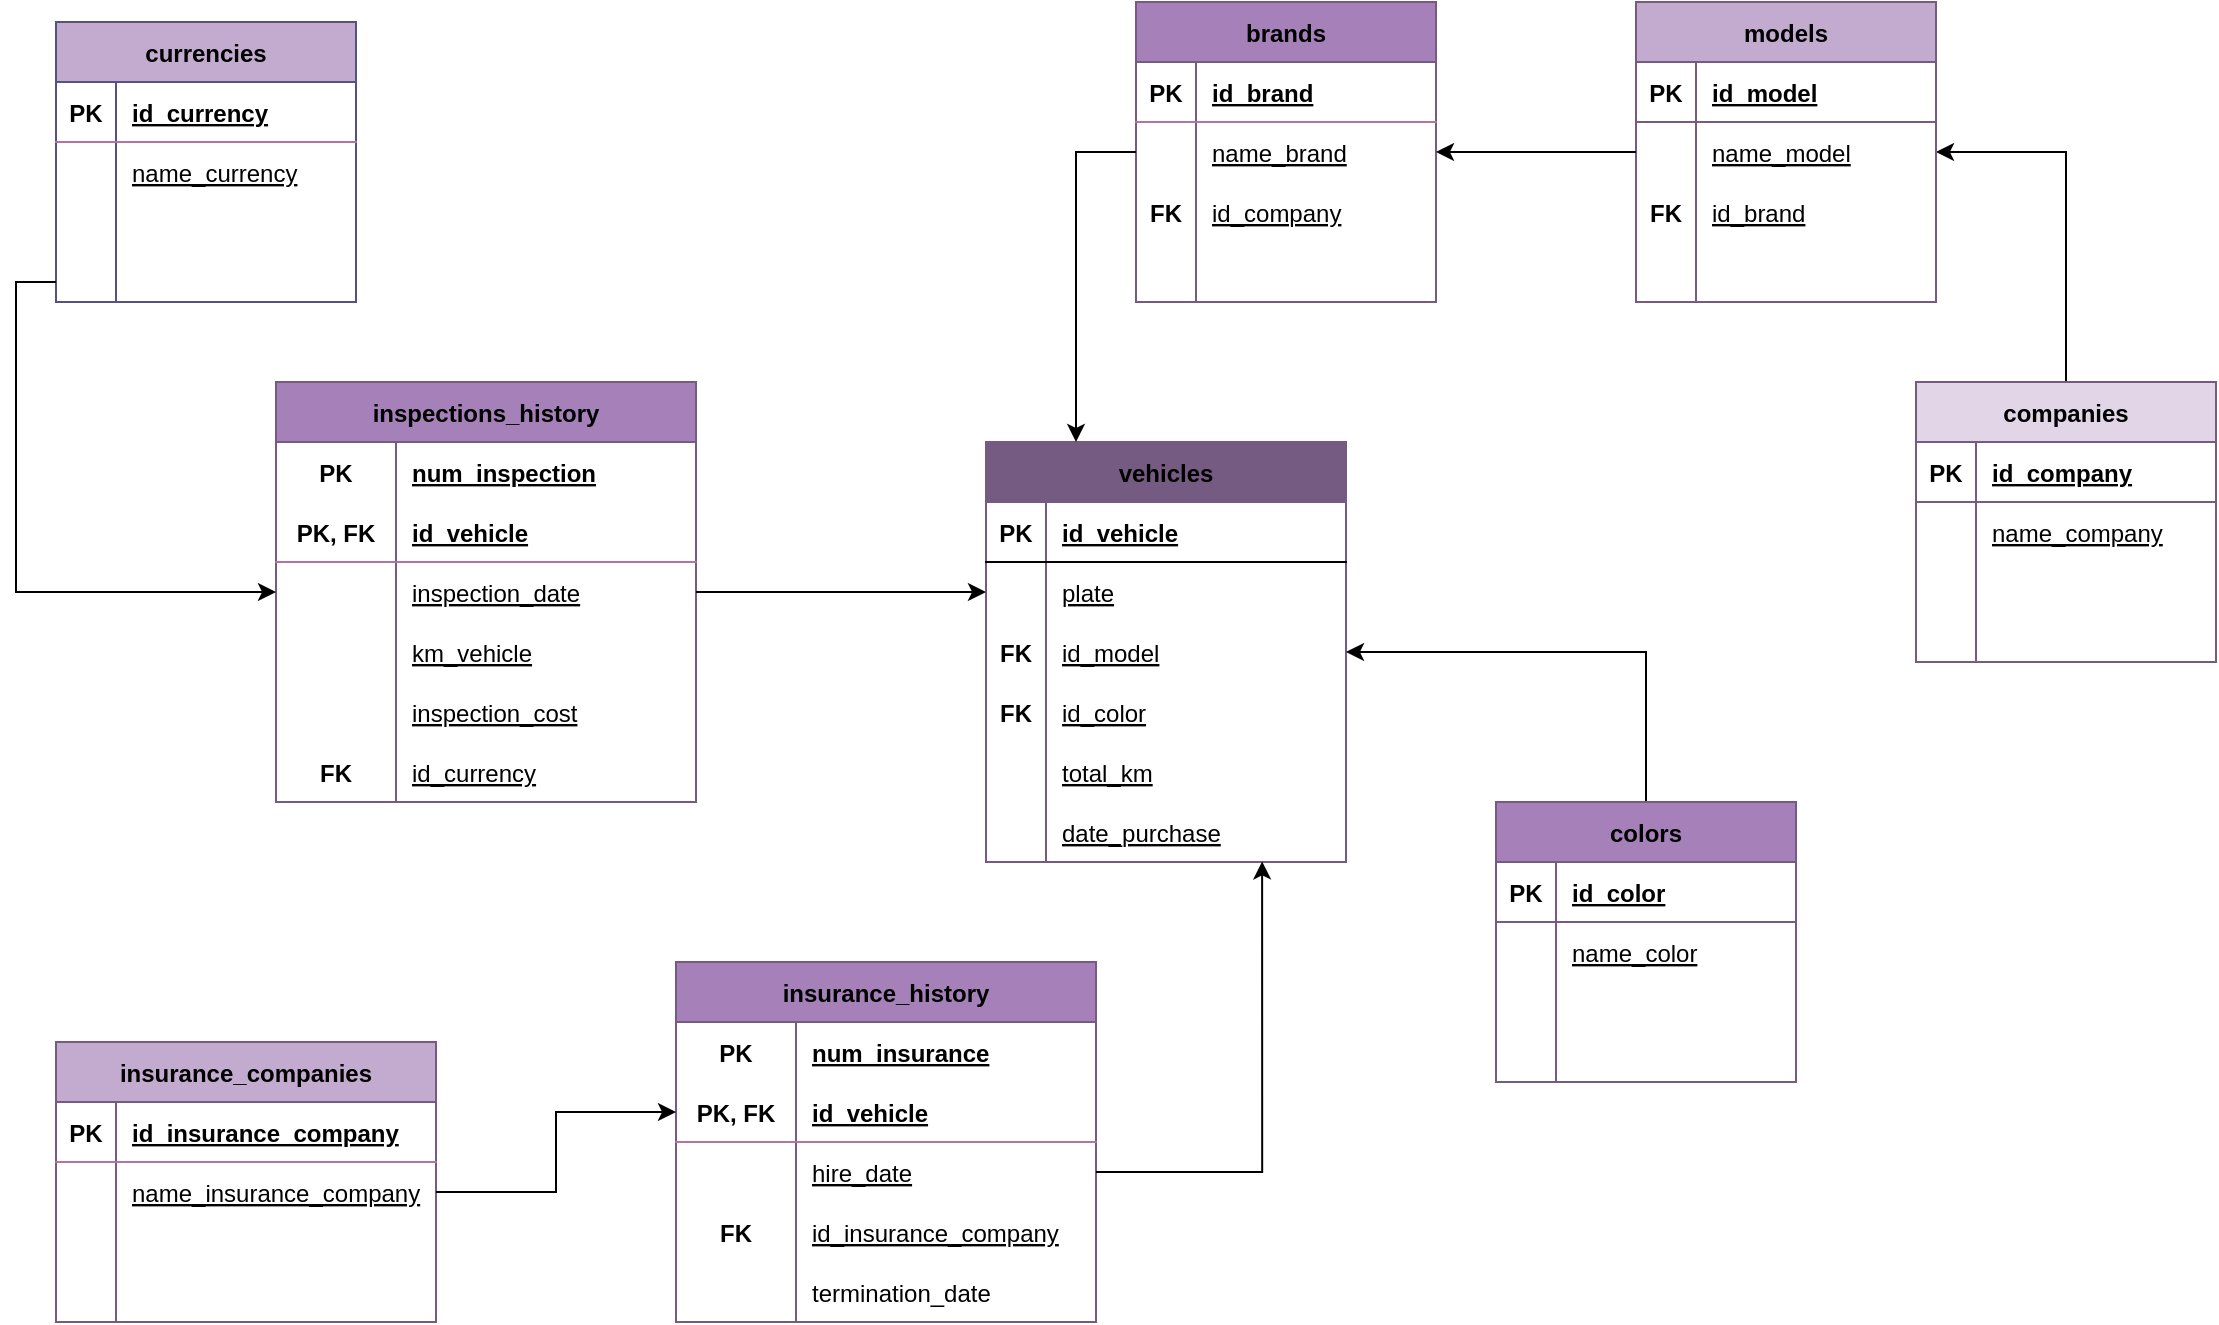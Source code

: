 <mxfile version="20.6.0" type="device"><diagram id="JDTeGSz8kopBHfXHU1lE" name="Página-1"><mxGraphModel dx="1574" dy="956" grid="1" gridSize="10" guides="1" tooltips="1" connect="1" arrows="1" fold="1" page="1" pageScale="1" pageWidth="1169" pageHeight="827" math="0" shadow="0"><root><mxCell id="0"/><mxCell id="1" parent="0"/><mxCell id="-E8kLOvgQkSTZwSGkVwK-1" value="vehicles" style="shape=table;startSize=30;container=1;collapsible=1;childLayout=tableLayout;fixedRows=1;rowLines=0;fontStyle=1;align=center;resizeLast=1;movable=1;resizable=1;rotatable=1;deletable=1;editable=1;connectable=1;fillColor=#755A82;strokeColor=#755A82;" vertex="1" parent="1"><mxGeometry x="495" y="300" width="180" height="210" as="geometry"><mxRectangle x="190" y="250" width="90" height="30" as="alternateBounds"/></mxGeometry></mxCell><mxCell id="-E8kLOvgQkSTZwSGkVwK-2" value="" style="shape=tableRow;horizontal=0;startSize=0;swimlaneHead=0;swimlaneBody=0;fillColor=none;collapsible=0;dropTarget=0;points=[[0,0.5],[1,0.5]];portConstraint=eastwest;top=0;left=0;right=0;bottom=1;" vertex="1" parent="-E8kLOvgQkSTZwSGkVwK-1"><mxGeometry y="30" width="180" height="30" as="geometry"/></mxCell><mxCell id="-E8kLOvgQkSTZwSGkVwK-3" value="PK" style="shape=partialRectangle;connectable=0;fillColor=none;top=0;left=0;bottom=0;right=0;fontStyle=1;overflow=hidden;" vertex="1" parent="-E8kLOvgQkSTZwSGkVwK-2"><mxGeometry width="30" height="30" as="geometry"><mxRectangle width="30" height="30" as="alternateBounds"/></mxGeometry></mxCell><mxCell id="-E8kLOvgQkSTZwSGkVwK-4" value="id_vehicle" style="shape=partialRectangle;connectable=0;fillColor=none;top=0;left=0;bottom=0;right=0;align=left;spacingLeft=6;fontStyle=5;overflow=hidden;" vertex="1" parent="-E8kLOvgQkSTZwSGkVwK-2"><mxGeometry x="30" width="150" height="30" as="geometry"><mxRectangle width="150" height="30" as="alternateBounds"/></mxGeometry></mxCell><mxCell id="-E8kLOvgQkSTZwSGkVwK-5" value="" style="shape=tableRow;horizontal=0;startSize=0;swimlaneHead=0;swimlaneBody=0;fillColor=none;collapsible=0;dropTarget=0;points=[[0,0.5],[1,0.5]];portConstraint=eastwest;top=0;left=0;right=0;bottom=0;" vertex="1" parent="-E8kLOvgQkSTZwSGkVwK-1"><mxGeometry y="60" width="180" height="30" as="geometry"/></mxCell><mxCell id="-E8kLOvgQkSTZwSGkVwK-6" value="" style="shape=partialRectangle;connectable=0;fillColor=none;top=0;left=0;bottom=0;right=0;editable=1;overflow=hidden;" vertex="1" parent="-E8kLOvgQkSTZwSGkVwK-5"><mxGeometry width="30" height="30" as="geometry"><mxRectangle width="30" height="30" as="alternateBounds"/></mxGeometry></mxCell><mxCell id="-E8kLOvgQkSTZwSGkVwK-7" value="plate" style="shape=partialRectangle;connectable=0;fillColor=none;top=0;left=0;bottom=0;right=0;align=left;spacingLeft=6;overflow=hidden;fontStyle=4" vertex="1" parent="-E8kLOvgQkSTZwSGkVwK-5"><mxGeometry x="30" width="150" height="30" as="geometry"><mxRectangle width="150" height="30" as="alternateBounds"/></mxGeometry></mxCell><mxCell id="-E8kLOvgQkSTZwSGkVwK-8" value="" style="shape=tableRow;horizontal=0;startSize=0;swimlaneHead=0;swimlaneBody=0;fillColor=none;collapsible=0;dropTarget=0;points=[[0,0.5],[1,0.5]];portConstraint=eastwest;top=0;left=0;right=0;bottom=0;" vertex="1" parent="-E8kLOvgQkSTZwSGkVwK-1"><mxGeometry y="90" width="180" height="30" as="geometry"/></mxCell><mxCell id="-E8kLOvgQkSTZwSGkVwK-9" value="FK" style="shape=partialRectangle;connectable=0;fillColor=none;top=0;left=0;bottom=0;right=0;editable=1;overflow=hidden;fontStyle=1" vertex="1" parent="-E8kLOvgQkSTZwSGkVwK-8"><mxGeometry width="30" height="30" as="geometry"><mxRectangle width="30" height="30" as="alternateBounds"/></mxGeometry></mxCell><mxCell id="-E8kLOvgQkSTZwSGkVwK-10" value="id_model" style="shape=partialRectangle;connectable=0;fillColor=none;top=0;left=0;bottom=0;right=0;align=left;spacingLeft=6;overflow=hidden;fontStyle=4" vertex="1" parent="-E8kLOvgQkSTZwSGkVwK-8"><mxGeometry x="30" width="150" height="30" as="geometry"><mxRectangle width="150" height="30" as="alternateBounds"/></mxGeometry></mxCell><mxCell id="-E8kLOvgQkSTZwSGkVwK-11" value="" style="shape=tableRow;horizontal=0;startSize=0;swimlaneHead=0;swimlaneBody=0;fillColor=none;collapsible=0;dropTarget=0;points=[[0,0.5],[1,0.5]];portConstraint=eastwest;top=0;left=0;right=0;bottom=0;" vertex="1" parent="-E8kLOvgQkSTZwSGkVwK-1"><mxGeometry y="120" width="180" height="30" as="geometry"/></mxCell><mxCell id="-E8kLOvgQkSTZwSGkVwK-12" value="FK" style="shape=partialRectangle;connectable=0;fillColor=none;top=0;left=0;bottom=0;right=0;editable=1;overflow=hidden;fontStyle=1" vertex="1" parent="-E8kLOvgQkSTZwSGkVwK-11"><mxGeometry width="30" height="30" as="geometry"><mxRectangle width="30" height="30" as="alternateBounds"/></mxGeometry></mxCell><mxCell id="-E8kLOvgQkSTZwSGkVwK-13" value="id_color" style="shape=partialRectangle;connectable=0;fillColor=none;top=0;left=0;bottom=0;right=0;align=left;spacingLeft=6;overflow=hidden;fontStyle=4" vertex="1" parent="-E8kLOvgQkSTZwSGkVwK-11"><mxGeometry x="30" width="150" height="30" as="geometry"><mxRectangle width="150" height="30" as="alternateBounds"/></mxGeometry></mxCell><mxCell id="-E8kLOvgQkSTZwSGkVwK-16" value="" style="shape=tableRow;horizontal=0;startSize=0;swimlaneHead=0;swimlaneBody=0;fillColor=none;collapsible=0;dropTarget=0;points=[[0,0.5],[1,0.5]];portConstraint=eastwest;top=0;left=0;right=0;bottom=0;" vertex="1" parent="-E8kLOvgQkSTZwSGkVwK-1"><mxGeometry y="150" width="180" height="30" as="geometry"/></mxCell><mxCell id="-E8kLOvgQkSTZwSGkVwK-17" value="" style="shape=partialRectangle;connectable=0;fillColor=none;top=0;left=0;bottom=0;right=0;editable=1;overflow=hidden;fontStyle=1" vertex="1" parent="-E8kLOvgQkSTZwSGkVwK-16"><mxGeometry width="30" height="30" as="geometry"><mxRectangle width="30" height="30" as="alternateBounds"/></mxGeometry></mxCell><mxCell id="-E8kLOvgQkSTZwSGkVwK-18" value="total_km" style="shape=partialRectangle;connectable=0;fillColor=none;top=0;left=0;bottom=0;right=0;align=left;spacingLeft=6;overflow=hidden;fontStyle=4" vertex="1" parent="-E8kLOvgQkSTZwSGkVwK-16"><mxGeometry x="30" width="150" height="30" as="geometry"><mxRectangle width="150" height="30" as="alternateBounds"/></mxGeometry></mxCell><mxCell id="-E8kLOvgQkSTZwSGkVwK-19" value="" style="shape=tableRow;horizontal=0;startSize=0;swimlaneHead=0;swimlaneBody=0;fillColor=none;collapsible=0;dropTarget=0;points=[[0,0.5],[1,0.5]];portConstraint=eastwest;top=0;left=0;right=0;bottom=0;" vertex="1" parent="-E8kLOvgQkSTZwSGkVwK-1"><mxGeometry y="180" width="180" height="30" as="geometry"/></mxCell><mxCell id="-E8kLOvgQkSTZwSGkVwK-20" value="" style="shape=partialRectangle;connectable=0;fillColor=none;top=0;left=0;bottom=0;right=0;editable=1;overflow=hidden;fontStyle=1" vertex="1" parent="-E8kLOvgQkSTZwSGkVwK-19"><mxGeometry width="30" height="30" as="geometry"><mxRectangle width="30" height="30" as="alternateBounds"/></mxGeometry></mxCell><mxCell id="-E8kLOvgQkSTZwSGkVwK-21" value="date_purchase" style="shape=partialRectangle;connectable=0;fillColor=none;top=0;left=0;bottom=0;right=0;align=left;spacingLeft=6;overflow=hidden;fontStyle=4" vertex="1" parent="-E8kLOvgQkSTZwSGkVwK-19"><mxGeometry x="30" width="150" height="30" as="geometry"><mxRectangle width="150" height="30" as="alternateBounds"/></mxGeometry></mxCell><mxCell id="-E8kLOvgQkSTZwSGkVwK-22" value="currencies" style="shape=table;startSize=30;container=1;collapsible=1;childLayout=tableLayout;fixedRows=1;rowLines=0;fontStyle=1;align=center;resizeLast=1;strokeColor=#56517e;fillColor=#C3ABD0;" vertex="1" parent="1"><mxGeometry x="30" y="90" width="150" height="140" as="geometry"/></mxCell><mxCell id="-E8kLOvgQkSTZwSGkVwK-23" value="" style="shape=tableRow;horizontal=0;startSize=0;swimlaneHead=0;swimlaneBody=0;fillColor=none;collapsible=0;dropTarget=0;points=[[0,0.5],[1,0.5]];portConstraint=eastwest;top=0;left=0;right=0;bottom=1;strokeColor=#B5739D;" vertex="1" parent="-E8kLOvgQkSTZwSGkVwK-22"><mxGeometry y="30" width="150" height="30" as="geometry"/></mxCell><mxCell id="-E8kLOvgQkSTZwSGkVwK-24" value="PK" style="shape=partialRectangle;connectable=0;fillColor=none;top=0;left=0;bottom=0;right=0;fontStyle=1;overflow=hidden;strokeColor=#B5739D;" vertex="1" parent="-E8kLOvgQkSTZwSGkVwK-23"><mxGeometry width="30" height="30" as="geometry"><mxRectangle width="30" height="30" as="alternateBounds"/></mxGeometry></mxCell><mxCell id="-E8kLOvgQkSTZwSGkVwK-25" value="id_currency" style="shape=partialRectangle;connectable=0;fillColor=none;top=0;left=0;bottom=0;right=0;align=left;spacingLeft=6;fontStyle=5;overflow=hidden;strokeColor=#B5739D;" vertex="1" parent="-E8kLOvgQkSTZwSGkVwK-23"><mxGeometry x="30" width="120" height="30" as="geometry"><mxRectangle width="120" height="30" as="alternateBounds"/></mxGeometry></mxCell><mxCell id="-E8kLOvgQkSTZwSGkVwK-26" value="" style="shape=tableRow;horizontal=0;startSize=0;swimlaneHead=0;swimlaneBody=0;fillColor=none;collapsible=0;dropTarget=0;points=[[0,0.5],[1,0.5]];portConstraint=eastwest;top=0;left=0;right=0;bottom=0;strokeColor=#B5739D;" vertex="1" parent="-E8kLOvgQkSTZwSGkVwK-22"><mxGeometry y="60" width="150" height="30" as="geometry"/></mxCell><mxCell id="-E8kLOvgQkSTZwSGkVwK-27" value="" style="shape=partialRectangle;connectable=0;fillColor=none;top=0;left=0;bottom=0;right=0;editable=1;overflow=hidden;strokeColor=#B5739D;" vertex="1" parent="-E8kLOvgQkSTZwSGkVwK-26"><mxGeometry width="30" height="30" as="geometry"><mxRectangle width="30" height="30" as="alternateBounds"/></mxGeometry></mxCell><mxCell id="-E8kLOvgQkSTZwSGkVwK-28" value="name_currency" style="shape=partialRectangle;connectable=0;fillColor=none;top=0;left=0;bottom=0;right=0;align=left;spacingLeft=6;overflow=hidden;strokeColor=#B5739D;fontStyle=4" vertex="1" parent="-E8kLOvgQkSTZwSGkVwK-26"><mxGeometry x="30" width="120" height="30" as="geometry"><mxRectangle width="120" height="30" as="alternateBounds"/></mxGeometry></mxCell><mxCell id="-E8kLOvgQkSTZwSGkVwK-29" value="" style="shape=tableRow;horizontal=0;startSize=0;swimlaneHead=0;swimlaneBody=0;fillColor=none;collapsible=0;dropTarget=0;points=[[0,0.5],[1,0.5]];portConstraint=eastwest;top=0;left=0;right=0;bottom=0;strokeColor=#B5739D;" vertex="1" parent="-E8kLOvgQkSTZwSGkVwK-22"><mxGeometry y="90" width="150" height="30" as="geometry"/></mxCell><mxCell id="-E8kLOvgQkSTZwSGkVwK-30" value="" style="shape=partialRectangle;connectable=0;fillColor=none;top=0;left=0;bottom=0;right=0;editable=1;overflow=hidden;strokeColor=#B5739D;" vertex="1" parent="-E8kLOvgQkSTZwSGkVwK-29"><mxGeometry width="30" height="30" as="geometry"><mxRectangle width="30" height="30" as="alternateBounds"/></mxGeometry></mxCell><mxCell id="-E8kLOvgQkSTZwSGkVwK-31" value="" style="shape=partialRectangle;connectable=0;fillColor=none;top=0;left=0;bottom=0;right=0;align=left;spacingLeft=6;overflow=hidden;strokeColor=#B5739D;" vertex="1" parent="-E8kLOvgQkSTZwSGkVwK-29"><mxGeometry x="30" width="120" height="30" as="geometry"><mxRectangle width="120" height="30" as="alternateBounds"/></mxGeometry></mxCell><mxCell id="-E8kLOvgQkSTZwSGkVwK-32" value="" style="shape=tableRow;horizontal=0;startSize=0;swimlaneHead=0;swimlaneBody=0;fillColor=none;collapsible=0;dropTarget=0;points=[[0,0.5],[1,0.5]];portConstraint=eastwest;top=0;left=0;right=0;bottom=0;strokeColor=#B5739D;" vertex="1" parent="-E8kLOvgQkSTZwSGkVwK-22"><mxGeometry y="120" width="150" height="20" as="geometry"/></mxCell><mxCell id="-E8kLOvgQkSTZwSGkVwK-33" value="" style="shape=partialRectangle;connectable=0;fillColor=none;top=0;left=0;bottom=0;right=0;editable=1;overflow=hidden;strokeColor=#B5739D;" vertex="1" parent="-E8kLOvgQkSTZwSGkVwK-32"><mxGeometry width="30" height="20" as="geometry"><mxRectangle width="30" height="20" as="alternateBounds"/></mxGeometry></mxCell><mxCell id="-E8kLOvgQkSTZwSGkVwK-34" value="" style="shape=partialRectangle;connectable=0;fillColor=none;top=0;left=0;bottom=0;right=0;align=left;spacingLeft=6;overflow=hidden;strokeColor=#B5739D;" vertex="1" parent="-E8kLOvgQkSTZwSGkVwK-32"><mxGeometry x="30" width="120" height="20" as="geometry"><mxRectangle width="120" height="20" as="alternateBounds"/></mxGeometry></mxCell><mxCell id="-E8kLOvgQkSTZwSGkVwK-51" value="inspections_history" style="shape=table;startSize=30;container=1;collapsible=1;childLayout=tableLayout;fixedRows=1;rowLines=0;fontStyle=1;align=center;resizeLast=1;strokeColor=#755A82;fillColor=#A680B8;" vertex="1" parent="1"><mxGeometry x="140" y="270" width="210" height="210" as="geometry"/></mxCell><mxCell id="-E8kLOvgQkSTZwSGkVwK-52" value="" style="shape=tableRow;horizontal=0;startSize=0;swimlaneHead=0;swimlaneBody=0;fillColor=none;collapsible=0;dropTarget=0;points=[[0,0.5],[1,0.5]];portConstraint=eastwest;top=0;left=0;right=0;bottom=0;strokeColor=#B5739D;" vertex="1" parent="-E8kLOvgQkSTZwSGkVwK-51"><mxGeometry y="30" width="210" height="30" as="geometry"/></mxCell><mxCell id="-E8kLOvgQkSTZwSGkVwK-53" value="PK" style="shape=partialRectangle;connectable=0;fillColor=none;top=0;left=0;bottom=0;right=0;fontStyle=1;overflow=hidden;strokeColor=#B5739D;" vertex="1" parent="-E8kLOvgQkSTZwSGkVwK-52"><mxGeometry width="60" height="30" as="geometry"><mxRectangle width="60" height="30" as="alternateBounds"/></mxGeometry></mxCell><mxCell id="-E8kLOvgQkSTZwSGkVwK-54" value="num_inspection" style="shape=partialRectangle;connectable=0;fillColor=none;top=0;left=0;bottom=0;right=0;align=left;spacingLeft=6;fontStyle=5;overflow=hidden;strokeColor=#B5739D;" vertex="1" parent="-E8kLOvgQkSTZwSGkVwK-52"><mxGeometry x="60" width="150" height="30" as="geometry"><mxRectangle width="150" height="30" as="alternateBounds"/></mxGeometry></mxCell><mxCell id="-E8kLOvgQkSTZwSGkVwK-55" value="" style="shape=tableRow;horizontal=0;startSize=0;swimlaneHead=0;swimlaneBody=0;fillColor=none;collapsible=0;dropTarget=0;points=[[0,0.5],[1,0.5]];portConstraint=eastwest;top=0;left=0;right=0;bottom=1;strokeColor=#B5739D;" vertex="1" parent="-E8kLOvgQkSTZwSGkVwK-51"><mxGeometry y="60" width="210" height="30" as="geometry"/></mxCell><mxCell id="-E8kLOvgQkSTZwSGkVwK-56" value="PK, FK" style="shape=partialRectangle;connectable=0;fillColor=none;top=0;left=0;bottom=0;right=0;fontStyle=1;overflow=hidden;strokeColor=#B5739D;" vertex="1" parent="-E8kLOvgQkSTZwSGkVwK-55"><mxGeometry width="60" height="30" as="geometry"><mxRectangle width="60" height="30" as="alternateBounds"/></mxGeometry></mxCell><mxCell id="-E8kLOvgQkSTZwSGkVwK-57" value="id_vehicle" style="shape=partialRectangle;connectable=0;fillColor=none;top=0;left=0;bottom=0;right=0;align=left;spacingLeft=6;fontStyle=5;overflow=hidden;strokeColor=#B5739D;" vertex="1" parent="-E8kLOvgQkSTZwSGkVwK-55"><mxGeometry x="60" width="150" height="30" as="geometry"><mxRectangle width="150" height="30" as="alternateBounds"/></mxGeometry></mxCell><mxCell id="-E8kLOvgQkSTZwSGkVwK-58" value="" style="shape=tableRow;horizontal=0;startSize=0;swimlaneHead=0;swimlaneBody=0;fillColor=none;collapsible=0;dropTarget=0;points=[[0,0.5],[1,0.5]];portConstraint=eastwest;top=0;left=0;right=0;bottom=0;strokeColor=#B5739D;" vertex="1" parent="-E8kLOvgQkSTZwSGkVwK-51"><mxGeometry y="90" width="210" height="30" as="geometry"/></mxCell><mxCell id="-E8kLOvgQkSTZwSGkVwK-59" value="" style="shape=partialRectangle;connectable=0;fillColor=none;top=0;left=0;bottom=0;right=0;editable=1;overflow=hidden;strokeColor=#B5739D;" vertex="1" parent="-E8kLOvgQkSTZwSGkVwK-58"><mxGeometry width="60" height="30" as="geometry"><mxRectangle width="60" height="30" as="alternateBounds"/></mxGeometry></mxCell><mxCell id="-E8kLOvgQkSTZwSGkVwK-60" value="inspection_date" style="shape=partialRectangle;connectable=0;fillColor=none;top=0;left=0;bottom=0;right=0;align=left;spacingLeft=6;overflow=hidden;strokeColor=#B5739D;fontStyle=4" vertex="1" parent="-E8kLOvgQkSTZwSGkVwK-58"><mxGeometry x="60" width="150" height="30" as="geometry"><mxRectangle width="150" height="30" as="alternateBounds"/></mxGeometry></mxCell><mxCell id="-E8kLOvgQkSTZwSGkVwK-61" value="" style="shape=tableRow;horizontal=0;startSize=0;swimlaneHead=0;swimlaneBody=0;fillColor=none;collapsible=0;dropTarget=0;points=[[0,0.5],[1,0.5]];portConstraint=eastwest;top=0;left=0;right=0;bottom=0;strokeColor=#B5739D;" vertex="1" parent="-E8kLOvgQkSTZwSGkVwK-51"><mxGeometry y="120" width="210" height="30" as="geometry"/></mxCell><mxCell id="-E8kLOvgQkSTZwSGkVwK-62" value="" style="shape=partialRectangle;connectable=0;fillColor=none;top=0;left=0;bottom=0;right=0;editable=1;overflow=hidden;strokeColor=#B5739D;" vertex="1" parent="-E8kLOvgQkSTZwSGkVwK-61"><mxGeometry width="60" height="30" as="geometry"><mxRectangle width="60" height="30" as="alternateBounds"/></mxGeometry></mxCell><mxCell id="-E8kLOvgQkSTZwSGkVwK-63" value="km_vehicle" style="shape=partialRectangle;connectable=0;fillColor=none;top=0;left=0;bottom=0;right=0;align=left;spacingLeft=6;overflow=hidden;strokeColor=#B5739D;fontStyle=4" vertex="1" parent="-E8kLOvgQkSTZwSGkVwK-61"><mxGeometry x="60" width="150" height="30" as="geometry"><mxRectangle width="150" height="30" as="alternateBounds"/></mxGeometry></mxCell><mxCell id="-E8kLOvgQkSTZwSGkVwK-64" value="" style="shape=tableRow;horizontal=0;startSize=0;swimlaneHead=0;swimlaneBody=0;fillColor=none;collapsible=0;dropTarget=0;points=[[0,0.5],[1,0.5]];portConstraint=eastwest;top=0;left=0;right=0;bottom=0;strokeColor=#B5739D;" vertex="1" parent="-E8kLOvgQkSTZwSGkVwK-51"><mxGeometry y="150" width="210" height="30" as="geometry"/></mxCell><mxCell id="-E8kLOvgQkSTZwSGkVwK-65" value="" style="shape=partialRectangle;connectable=0;fillColor=none;top=0;left=0;bottom=0;right=0;editable=1;overflow=hidden;strokeColor=#B5739D;" vertex="1" parent="-E8kLOvgQkSTZwSGkVwK-64"><mxGeometry width="60" height="30" as="geometry"><mxRectangle width="60" height="30" as="alternateBounds"/></mxGeometry></mxCell><mxCell id="-E8kLOvgQkSTZwSGkVwK-66" value="inspection_cost" style="shape=partialRectangle;connectable=0;fillColor=none;top=0;left=0;bottom=0;right=0;align=left;spacingLeft=6;overflow=hidden;strokeColor=#B5739D;fontStyle=4" vertex="1" parent="-E8kLOvgQkSTZwSGkVwK-64"><mxGeometry x="60" width="150" height="30" as="geometry"><mxRectangle width="150" height="30" as="alternateBounds"/></mxGeometry></mxCell><mxCell id="-E8kLOvgQkSTZwSGkVwK-67" value="" style="shape=tableRow;horizontal=0;startSize=0;swimlaneHead=0;swimlaneBody=0;fillColor=none;collapsible=0;dropTarget=0;points=[[0,0.5],[1,0.5]];portConstraint=eastwest;top=0;left=0;right=0;bottom=0;strokeColor=#B5739D;" vertex="1" parent="-E8kLOvgQkSTZwSGkVwK-51"><mxGeometry y="180" width="210" height="30" as="geometry"/></mxCell><mxCell id="-E8kLOvgQkSTZwSGkVwK-68" value="FK" style="shape=partialRectangle;connectable=0;fillColor=none;top=0;left=0;bottom=0;right=0;editable=1;overflow=hidden;strokeColor=#B5739D;fontStyle=1" vertex="1" parent="-E8kLOvgQkSTZwSGkVwK-67"><mxGeometry width="60" height="30" as="geometry"><mxRectangle width="60" height="30" as="alternateBounds"/></mxGeometry></mxCell><mxCell id="-E8kLOvgQkSTZwSGkVwK-69" value="id_currency" style="shape=partialRectangle;connectable=0;fillColor=none;top=0;left=0;bottom=0;right=0;align=left;spacingLeft=6;overflow=hidden;strokeColor=#B5739D;fontStyle=4" vertex="1" parent="-E8kLOvgQkSTZwSGkVwK-67"><mxGeometry x="60" width="150" height="30" as="geometry"><mxRectangle width="150" height="30" as="alternateBounds"/></mxGeometry></mxCell><mxCell id="-E8kLOvgQkSTZwSGkVwK-70" value="insurance_history" style="shape=table;startSize=30;container=1;collapsible=1;childLayout=tableLayout;fixedRows=1;rowLines=0;fontStyle=1;align=center;resizeLast=1;strokeColor=#755A82;fillColor=#A680B8;" vertex="1" parent="1"><mxGeometry x="340" y="560" width="210" height="180" as="geometry"/></mxCell><mxCell id="-E8kLOvgQkSTZwSGkVwK-71" value="" style="shape=tableRow;horizontal=0;startSize=0;swimlaneHead=0;swimlaneBody=0;fillColor=none;collapsible=0;dropTarget=0;points=[[0,0.5],[1,0.5]];portConstraint=eastwest;top=0;left=0;right=0;bottom=0;strokeColor=#B5739D;" vertex="1" parent="-E8kLOvgQkSTZwSGkVwK-70"><mxGeometry y="30" width="210" height="30" as="geometry"/></mxCell><mxCell id="-E8kLOvgQkSTZwSGkVwK-72" value="PK" style="shape=partialRectangle;connectable=0;fillColor=none;top=0;left=0;bottom=0;right=0;fontStyle=1;overflow=hidden;strokeColor=#B5739D;" vertex="1" parent="-E8kLOvgQkSTZwSGkVwK-71"><mxGeometry width="60" height="30" as="geometry"><mxRectangle width="60" height="30" as="alternateBounds"/></mxGeometry></mxCell><mxCell id="-E8kLOvgQkSTZwSGkVwK-73" value="num_insurance" style="shape=partialRectangle;connectable=0;fillColor=none;top=0;left=0;bottom=0;right=0;align=left;spacingLeft=6;fontStyle=5;overflow=hidden;strokeColor=#B5739D;" vertex="1" parent="-E8kLOvgQkSTZwSGkVwK-71"><mxGeometry x="60" width="150" height="30" as="geometry"><mxRectangle width="150" height="30" as="alternateBounds"/></mxGeometry></mxCell><mxCell id="-E8kLOvgQkSTZwSGkVwK-74" value="" style="shape=tableRow;horizontal=0;startSize=0;swimlaneHead=0;swimlaneBody=0;fillColor=none;collapsible=0;dropTarget=0;points=[[0,0.5],[1,0.5]];portConstraint=eastwest;top=0;left=0;right=0;bottom=1;strokeColor=#B5739D;" vertex="1" parent="-E8kLOvgQkSTZwSGkVwK-70"><mxGeometry y="60" width="210" height="30" as="geometry"/></mxCell><mxCell id="-E8kLOvgQkSTZwSGkVwK-75" value="PK, FK" style="shape=partialRectangle;connectable=0;fillColor=none;top=0;left=0;bottom=0;right=0;fontStyle=1;overflow=hidden;strokeColor=#B5739D;" vertex="1" parent="-E8kLOvgQkSTZwSGkVwK-74"><mxGeometry width="60" height="30" as="geometry"><mxRectangle width="60" height="30" as="alternateBounds"/></mxGeometry></mxCell><mxCell id="-E8kLOvgQkSTZwSGkVwK-76" value="id_vehicle" style="shape=partialRectangle;connectable=0;fillColor=none;top=0;left=0;bottom=0;right=0;align=left;spacingLeft=6;fontStyle=5;overflow=hidden;strokeColor=#B5739D;" vertex="1" parent="-E8kLOvgQkSTZwSGkVwK-74"><mxGeometry x="60" width="150" height="30" as="geometry"><mxRectangle width="150" height="30" as="alternateBounds"/></mxGeometry></mxCell><mxCell id="-E8kLOvgQkSTZwSGkVwK-77" value="" style="shape=tableRow;horizontal=0;startSize=0;swimlaneHead=0;swimlaneBody=0;fillColor=none;collapsible=0;dropTarget=0;points=[[0,0.5],[1,0.5]];portConstraint=eastwest;top=0;left=0;right=0;bottom=0;strokeColor=#B5739D;" vertex="1" parent="-E8kLOvgQkSTZwSGkVwK-70"><mxGeometry y="90" width="210" height="30" as="geometry"/></mxCell><mxCell id="-E8kLOvgQkSTZwSGkVwK-78" value="" style="shape=partialRectangle;connectable=0;fillColor=none;top=0;left=0;bottom=0;right=0;editable=1;overflow=hidden;strokeColor=#B5739D;" vertex="1" parent="-E8kLOvgQkSTZwSGkVwK-77"><mxGeometry width="60" height="30" as="geometry"><mxRectangle width="60" height="30" as="alternateBounds"/></mxGeometry></mxCell><mxCell id="-E8kLOvgQkSTZwSGkVwK-79" value="hire_date" style="shape=partialRectangle;connectable=0;fillColor=none;top=0;left=0;bottom=0;right=0;align=left;spacingLeft=6;overflow=hidden;strokeColor=#B5739D;fontStyle=4" vertex="1" parent="-E8kLOvgQkSTZwSGkVwK-77"><mxGeometry x="60" width="150" height="30" as="geometry"><mxRectangle width="150" height="30" as="alternateBounds"/></mxGeometry></mxCell><mxCell id="-E8kLOvgQkSTZwSGkVwK-80" value="" style="shape=tableRow;horizontal=0;startSize=0;swimlaneHead=0;swimlaneBody=0;fillColor=none;collapsible=0;dropTarget=0;points=[[0,0.5],[1,0.5]];portConstraint=eastwest;top=0;left=0;right=0;bottom=0;strokeColor=#B5739D;" vertex="1" parent="-E8kLOvgQkSTZwSGkVwK-70"><mxGeometry y="120" width="210" height="30" as="geometry"/></mxCell><mxCell id="-E8kLOvgQkSTZwSGkVwK-81" value="FK" style="shape=partialRectangle;connectable=0;fillColor=none;top=0;left=0;bottom=0;right=0;editable=1;overflow=hidden;strokeColor=#B5739D;fontStyle=1" vertex="1" parent="-E8kLOvgQkSTZwSGkVwK-80"><mxGeometry width="60" height="30" as="geometry"><mxRectangle width="60" height="30" as="alternateBounds"/></mxGeometry></mxCell><mxCell id="-E8kLOvgQkSTZwSGkVwK-82" value="id_insurance_company" style="shape=partialRectangle;connectable=0;fillColor=none;top=0;left=0;bottom=0;right=0;align=left;spacingLeft=6;overflow=hidden;strokeColor=#B5739D;fontStyle=4" vertex="1" parent="-E8kLOvgQkSTZwSGkVwK-80"><mxGeometry x="60" width="150" height="30" as="geometry"><mxRectangle width="150" height="30" as="alternateBounds"/></mxGeometry></mxCell><mxCell id="-E8kLOvgQkSTZwSGkVwK-83" value="" style="shape=tableRow;horizontal=0;startSize=0;swimlaneHead=0;swimlaneBody=0;fillColor=none;collapsible=0;dropTarget=0;points=[[0,0.5],[1,0.5]];portConstraint=eastwest;top=0;left=0;right=0;bottom=0;strokeColor=#B5739D;" vertex="1" parent="-E8kLOvgQkSTZwSGkVwK-70"><mxGeometry y="150" width="210" height="30" as="geometry"/></mxCell><mxCell id="-E8kLOvgQkSTZwSGkVwK-84" value="" style="shape=partialRectangle;connectable=0;fillColor=none;top=0;left=0;bottom=0;right=0;editable=1;overflow=hidden;strokeColor=#B5739D;" vertex="1" parent="-E8kLOvgQkSTZwSGkVwK-83"><mxGeometry width="60" height="30" as="geometry"><mxRectangle width="60" height="30" as="alternateBounds"/></mxGeometry></mxCell><mxCell id="-E8kLOvgQkSTZwSGkVwK-85" value="termination_date" style="shape=partialRectangle;connectable=0;fillColor=none;top=0;left=0;bottom=0;right=0;align=left;spacingLeft=6;overflow=hidden;strokeColor=#B5739D;fontStyle=0" vertex="1" parent="-E8kLOvgQkSTZwSGkVwK-83"><mxGeometry x="60" width="150" height="30" as="geometry"><mxRectangle width="150" height="30" as="alternateBounds"/></mxGeometry></mxCell><mxCell id="-E8kLOvgQkSTZwSGkVwK-86" value="insurance_companies" style="shape=table;startSize=30;container=1;collapsible=1;childLayout=tableLayout;fixedRows=1;rowLines=0;fontStyle=1;align=center;resizeLast=1;strokeColor=#755A82;fillColor=#C3ABD0;" vertex="1" parent="1"><mxGeometry x="30" y="600" width="190" height="140" as="geometry"/></mxCell><mxCell id="-E8kLOvgQkSTZwSGkVwK-87" value="" style="shape=tableRow;horizontal=0;startSize=0;swimlaneHead=0;swimlaneBody=0;fillColor=none;collapsible=0;dropTarget=0;points=[[0,0.5],[1,0.5]];portConstraint=eastwest;top=0;left=0;right=0;bottom=1;strokeColor=#B5739D;" vertex="1" parent="-E8kLOvgQkSTZwSGkVwK-86"><mxGeometry y="30" width="190" height="30" as="geometry"/></mxCell><mxCell id="-E8kLOvgQkSTZwSGkVwK-88" value="PK" style="shape=partialRectangle;connectable=0;fillColor=none;top=0;left=0;bottom=0;right=0;fontStyle=1;overflow=hidden;strokeColor=#B5739D;" vertex="1" parent="-E8kLOvgQkSTZwSGkVwK-87"><mxGeometry width="30" height="30" as="geometry"><mxRectangle width="30" height="30" as="alternateBounds"/></mxGeometry></mxCell><mxCell id="-E8kLOvgQkSTZwSGkVwK-89" value="id_insurance_company" style="shape=partialRectangle;connectable=0;fillColor=none;top=0;left=0;bottom=0;right=0;align=left;spacingLeft=6;fontStyle=5;overflow=hidden;strokeColor=#B5739D;" vertex="1" parent="-E8kLOvgQkSTZwSGkVwK-87"><mxGeometry x="30" width="160" height="30" as="geometry"><mxRectangle width="160" height="30" as="alternateBounds"/></mxGeometry></mxCell><mxCell id="-E8kLOvgQkSTZwSGkVwK-90" value="" style="shape=tableRow;horizontal=0;startSize=0;swimlaneHead=0;swimlaneBody=0;fillColor=none;collapsible=0;dropTarget=0;points=[[0,0.5],[1,0.5]];portConstraint=eastwest;top=0;left=0;right=0;bottom=0;strokeColor=#B5739D;" vertex="1" parent="-E8kLOvgQkSTZwSGkVwK-86"><mxGeometry y="60" width="190" height="30" as="geometry"/></mxCell><mxCell id="-E8kLOvgQkSTZwSGkVwK-91" value="" style="shape=partialRectangle;connectable=0;fillColor=none;top=0;left=0;bottom=0;right=0;editable=1;overflow=hidden;strokeColor=#B5739D;" vertex="1" parent="-E8kLOvgQkSTZwSGkVwK-90"><mxGeometry width="30" height="30" as="geometry"><mxRectangle width="30" height="30" as="alternateBounds"/></mxGeometry></mxCell><mxCell id="-E8kLOvgQkSTZwSGkVwK-92" value="name_insurance_company" style="shape=partialRectangle;connectable=0;fillColor=none;top=0;left=0;bottom=0;right=0;align=left;spacingLeft=6;overflow=hidden;strokeColor=#B5739D;fontStyle=4" vertex="1" parent="-E8kLOvgQkSTZwSGkVwK-90"><mxGeometry x="30" width="160" height="30" as="geometry"><mxRectangle width="160" height="30" as="alternateBounds"/></mxGeometry></mxCell><mxCell id="-E8kLOvgQkSTZwSGkVwK-93" value="" style="shape=tableRow;horizontal=0;startSize=0;swimlaneHead=0;swimlaneBody=0;fillColor=none;collapsible=0;dropTarget=0;points=[[0,0.5],[1,0.5]];portConstraint=eastwest;top=0;left=0;right=0;bottom=0;strokeColor=#B5739D;" vertex="1" parent="-E8kLOvgQkSTZwSGkVwK-86"><mxGeometry y="90" width="190" height="30" as="geometry"/></mxCell><mxCell id="-E8kLOvgQkSTZwSGkVwK-94" value="" style="shape=partialRectangle;connectable=0;fillColor=none;top=0;left=0;bottom=0;right=0;editable=1;overflow=hidden;strokeColor=#B5739D;" vertex="1" parent="-E8kLOvgQkSTZwSGkVwK-93"><mxGeometry width="30" height="30" as="geometry"><mxRectangle width="30" height="30" as="alternateBounds"/></mxGeometry></mxCell><mxCell id="-E8kLOvgQkSTZwSGkVwK-95" value="" style="shape=partialRectangle;connectable=0;fillColor=none;top=0;left=0;bottom=0;right=0;align=left;spacingLeft=6;overflow=hidden;strokeColor=#B5739D;" vertex="1" parent="-E8kLOvgQkSTZwSGkVwK-93"><mxGeometry x="30" width="160" height="30" as="geometry"><mxRectangle width="160" height="30" as="alternateBounds"/></mxGeometry></mxCell><mxCell id="-E8kLOvgQkSTZwSGkVwK-96" value="" style="shape=tableRow;horizontal=0;startSize=0;swimlaneHead=0;swimlaneBody=0;fillColor=none;collapsible=0;dropTarget=0;points=[[0,0.5],[1,0.5]];portConstraint=eastwest;top=0;left=0;right=0;bottom=0;strokeColor=#B5739D;" vertex="1" parent="-E8kLOvgQkSTZwSGkVwK-86"><mxGeometry y="120" width="190" height="20" as="geometry"/></mxCell><mxCell id="-E8kLOvgQkSTZwSGkVwK-97" value="" style="shape=partialRectangle;connectable=0;fillColor=none;top=0;left=0;bottom=0;right=0;editable=1;overflow=hidden;strokeColor=#B5739D;" vertex="1" parent="-E8kLOvgQkSTZwSGkVwK-96"><mxGeometry width="30" height="20" as="geometry"><mxRectangle width="30" height="20" as="alternateBounds"/></mxGeometry></mxCell><mxCell id="-E8kLOvgQkSTZwSGkVwK-98" value="" style="shape=partialRectangle;connectable=0;fillColor=none;top=0;left=0;bottom=0;right=0;align=left;spacingLeft=6;overflow=hidden;strokeColor=#B5739D;" vertex="1" parent="-E8kLOvgQkSTZwSGkVwK-96"><mxGeometry x="30" width="160" height="20" as="geometry"><mxRectangle width="160" height="20" as="alternateBounds"/></mxGeometry></mxCell><mxCell id="-E8kLOvgQkSTZwSGkVwK-200" style="edgeStyle=orthogonalEdgeStyle;rounded=0;orthogonalLoop=1;jettySize=auto;html=1;exitX=0.5;exitY=0;exitDx=0;exitDy=0;entryX=1;entryY=0.5;entryDx=0;entryDy=0;" edge="1" parent="1" source="-E8kLOvgQkSTZwSGkVwK-99" target="-E8kLOvgQkSTZwSGkVwK-8"><mxGeometry relative="1" as="geometry"/></mxCell><mxCell id="-E8kLOvgQkSTZwSGkVwK-99" value="colors" style="shape=table;startSize=30;container=1;collapsible=1;childLayout=tableLayout;fixedRows=1;rowLines=0;fontStyle=1;align=center;resizeLast=1;strokeColor=#755A82;fillColor=#A680B8;" vertex="1" parent="1"><mxGeometry x="750" y="480" width="150" height="140" as="geometry"/></mxCell><mxCell id="-E8kLOvgQkSTZwSGkVwK-100" value="" style="shape=tableRow;horizontal=0;startSize=0;swimlaneHead=0;swimlaneBody=0;fillColor=none;collapsible=0;dropTarget=0;points=[[0,0.5],[1,0.5]];portConstraint=eastwest;top=0;left=0;right=0;bottom=1;strokeColor=#755A82;" vertex="1" parent="-E8kLOvgQkSTZwSGkVwK-99"><mxGeometry y="30" width="150" height="30" as="geometry"/></mxCell><mxCell id="-E8kLOvgQkSTZwSGkVwK-101" value="PK" style="shape=partialRectangle;connectable=0;fillColor=none;top=0;left=0;bottom=0;right=0;fontStyle=1;overflow=hidden;strokeColor=#755A82;" vertex="1" parent="-E8kLOvgQkSTZwSGkVwK-100"><mxGeometry width="30" height="30" as="geometry"><mxRectangle width="30" height="30" as="alternateBounds"/></mxGeometry></mxCell><mxCell id="-E8kLOvgQkSTZwSGkVwK-102" value="id_color" style="shape=partialRectangle;connectable=0;fillColor=none;top=0;left=0;bottom=0;right=0;align=left;spacingLeft=6;fontStyle=5;overflow=hidden;strokeColor=#755A82;" vertex="1" parent="-E8kLOvgQkSTZwSGkVwK-100"><mxGeometry x="30" width="120" height="30" as="geometry"><mxRectangle width="120" height="30" as="alternateBounds"/></mxGeometry></mxCell><mxCell id="-E8kLOvgQkSTZwSGkVwK-103" value="" style="shape=tableRow;horizontal=0;startSize=0;swimlaneHead=0;swimlaneBody=0;fillColor=none;collapsible=0;dropTarget=0;points=[[0,0.5],[1,0.5]];portConstraint=eastwest;top=0;left=0;right=0;bottom=0;strokeColor=#755A82;" vertex="1" parent="-E8kLOvgQkSTZwSGkVwK-99"><mxGeometry y="60" width="150" height="30" as="geometry"/></mxCell><mxCell id="-E8kLOvgQkSTZwSGkVwK-104" value="" style="shape=partialRectangle;connectable=0;fillColor=none;top=0;left=0;bottom=0;right=0;editable=1;overflow=hidden;strokeColor=#755A82;" vertex="1" parent="-E8kLOvgQkSTZwSGkVwK-103"><mxGeometry width="30" height="30" as="geometry"><mxRectangle width="30" height="30" as="alternateBounds"/></mxGeometry></mxCell><mxCell id="-E8kLOvgQkSTZwSGkVwK-105" value="name_color" style="shape=partialRectangle;connectable=0;fillColor=none;top=0;left=0;bottom=0;right=0;align=left;spacingLeft=6;overflow=hidden;strokeColor=#755A82;fontStyle=4" vertex="1" parent="-E8kLOvgQkSTZwSGkVwK-103"><mxGeometry x="30" width="120" height="30" as="geometry"><mxRectangle width="120" height="30" as="alternateBounds"/></mxGeometry></mxCell><mxCell id="-E8kLOvgQkSTZwSGkVwK-106" value="" style="shape=tableRow;horizontal=0;startSize=0;swimlaneHead=0;swimlaneBody=0;fillColor=none;collapsible=0;dropTarget=0;points=[[0,0.5],[1,0.5]];portConstraint=eastwest;top=0;left=0;right=0;bottom=0;strokeColor=#755A82;" vertex="1" parent="-E8kLOvgQkSTZwSGkVwK-99"><mxGeometry y="90" width="150" height="30" as="geometry"/></mxCell><mxCell id="-E8kLOvgQkSTZwSGkVwK-107" value="" style="shape=partialRectangle;connectable=0;fillColor=none;top=0;left=0;bottom=0;right=0;editable=1;overflow=hidden;strokeColor=#755A82;" vertex="1" parent="-E8kLOvgQkSTZwSGkVwK-106"><mxGeometry width="30" height="30" as="geometry"><mxRectangle width="30" height="30" as="alternateBounds"/></mxGeometry></mxCell><mxCell id="-E8kLOvgQkSTZwSGkVwK-108" value="" style="shape=partialRectangle;connectable=0;fillColor=none;top=0;left=0;bottom=0;right=0;align=left;spacingLeft=6;overflow=hidden;strokeColor=#755A82;" vertex="1" parent="-E8kLOvgQkSTZwSGkVwK-106"><mxGeometry x="30" width="120" height="30" as="geometry"><mxRectangle width="120" height="30" as="alternateBounds"/></mxGeometry></mxCell><mxCell id="-E8kLOvgQkSTZwSGkVwK-109" value="" style="shape=tableRow;horizontal=0;startSize=0;swimlaneHead=0;swimlaneBody=0;fillColor=none;collapsible=0;dropTarget=0;points=[[0,0.5],[1,0.5]];portConstraint=eastwest;top=0;left=0;right=0;bottom=0;strokeColor=#755A82;" vertex="1" parent="-E8kLOvgQkSTZwSGkVwK-99"><mxGeometry y="120" width="150" height="20" as="geometry"/></mxCell><mxCell id="-E8kLOvgQkSTZwSGkVwK-110" value="" style="shape=partialRectangle;connectable=0;fillColor=none;top=0;left=0;bottom=0;right=0;editable=1;overflow=hidden;strokeColor=#755A82;" vertex="1" parent="-E8kLOvgQkSTZwSGkVwK-109"><mxGeometry width="30" height="20" as="geometry"><mxRectangle width="30" height="20" as="alternateBounds"/></mxGeometry></mxCell><mxCell id="-E8kLOvgQkSTZwSGkVwK-111" value="" style="shape=partialRectangle;connectable=0;fillColor=none;top=0;left=0;bottom=0;right=0;align=left;spacingLeft=6;overflow=hidden;strokeColor=#755A82;" vertex="1" parent="-E8kLOvgQkSTZwSGkVwK-109"><mxGeometry x="30" width="120" height="20" as="geometry"><mxRectangle width="120" height="20" as="alternateBounds"/></mxGeometry></mxCell><mxCell id="-E8kLOvgQkSTZwSGkVwK-197" style="edgeStyle=orthogonalEdgeStyle;rounded=0;orthogonalLoop=1;jettySize=auto;html=1;exitX=0.5;exitY=0;exitDx=0;exitDy=0;entryX=1;entryY=0.5;entryDx=0;entryDy=0;" edge="1" parent="1" source="-E8kLOvgQkSTZwSGkVwK-154" target="-E8kLOvgQkSTZwSGkVwK-171"><mxGeometry relative="1" as="geometry"/></mxCell><mxCell id="-E8kLOvgQkSTZwSGkVwK-154" value="companies" style="shape=table;startSize=30;container=1;collapsible=1;childLayout=tableLayout;fixedRows=1;rowLines=0;fontStyle=1;align=center;resizeLast=1;strokeColor=#755A82;fillColor=#E1D5E7;" vertex="1" parent="1"><mxGeometry x="960" y="270" width="150" height="140" as="geometry"/></mxCell><mxCell id="-E8kLOvgQkSTZwSGkVwK-155" value="" style="shape=tableRow;horizontal=0;startSize=0;swimlaneHead=0;swimlaneBody=0;fillColor=none;collapsible=0;dropTarget=0;points=[[0,0.5],[1,0.5]];portConstraint=eastwest;top=0;left=0;right=0;bottom=1;strokeColor=#755A82;" vertex="1" parent="-E8kLOvgQkSTZwSGkVwK-154"><mxGeometry y="30" width="150" height="30" as="geometry"/></mxCell><mxCell id="-E8kLOvgQkSTZwSGkVwK-156" value="PK" style="shape=partialRectangle;connectable=0;fillColor=none;top=0;left=0;bottom=0;right=0;fontStyle=1;overflow=hidden;strokeColor=#755A82;" vertex="1" parent="-E8kLOvgQkSTZwSGkVwK-155"><mxGeometry width="30" height="30" as="geometry"><mxRectangle width="30" height="30" as="alternateBounds"/></mxGeometry></mxCell><mxCell id="-E8kLOvgQkSTZwSGkVwK-157" value="id_company" style="shape=partialRectangle;connectable=0;fillColor=none;top=0;left=0;bottom=0;right=0;align=left;spacingLeft=6;fontStyle=5;overflow=hidden;strokeColor=#755A82;" vertex="1" parent="-E8kLOvgQkSTZwSGkVwK-155"><mxGeometry x="30" width="120" height="30" as="geometry"><mxRectangle width="120" height="30" as="alternateBounds"/></mxGeometry></mxCell><mxCell id="-E8kLOvgQkSTZwSGkVwK-158" value="" style="shape=tableRow;horizontal=0;startSize=0;swimlaneHead=0;swimlaneBody=0;fillColor=none;collapsible=0;dropTarget=0;points=[[0,0.5],[1,0.5]];portConstraint=eastwest;top=0;left=0;right=0;bottom=0;strokeColor=#755A82;" vertex="1" parent="-E8kLOvgQkSTZwSGkVwK-154"><mxGeometry y="60" width="150" height="30" as="geometry"/></mxCell><mxCell id="-E8kLOvgQkSTZwSGkVwK-159" value="" style="shape=partialRectangle;connectable=0;fillColor=none;top=0;left=0;bottom=0;right=0;editable=1;overflow=hidden;strokeColor=#755A82;" vertex="1" parent="-E8kLOvgQkSTZwSGkVwK-158"><mxGeometry width="30" height="30" as="geometry"><mxRectangle width="30" height="30" as="alternateBounds"/></mxGeometry></mxCell><mxCell id="-E8kLOvgQkSTZwSGkVwK-160" value="name_company" style="shape=partialRectangle;connectable=0;fillColor=none;top=0;left=0;bottom=0;right=0;align=left;spacingLeft=6;overflow=hidden;strokeColor=#755A82;fontStyle=4" vertex="1" parent="-E8kLOvgQkSTZwSGkVwK-158"><mxGeometry x="30" width="120" height="30" as="geometry"><mxRectangle width="120" height="30" as="alternateBounds"/></mxGeometry></mxCell><mxCell id="-E8kLOvgQkSTZwSGkVwK-161" value="" style="shape=tableRow;horizontal=0;startSize=0;swimlaneHead=0;swimlaneBody=0;fillColor=none;collapsible=0;dropTarget=0;points=[[0,0.5],[1,0.5]];portConstraint=eastwest;top=0;left=0;right=0;bottom=0;strokeColor=#755A82;" vertex="1" parent="-E8kLOvgQkSTZwSGkVwK-154"><mxGeometry y="90" width="150" height="30" as="geometry"/></mxCell><mxCell id="-E8kLOvgQkSTZwSGkVwK-162" value="" style="shape=partialRectangle;connectable=0;fillColor=none;top=0;left=0;bottom=0;right=0;editable=1;overflow=hidden;strokeColor=#755A82;" vertex="1" parent="-E8kLOvgQkSTZwSGkVwK-161"><mxGeometry width="30" height="30" as="geometry"><mxRectangle width="30" height="30" as="alternateBounds"/></mxGeometry></mxCell><mxCell id="-E8kLOvgQkSTZwSGkVwK-163" value="" style="shape=partialRectangle;connectable=0;fillColor=none;top=0;left=0;bottom=0;right=0;align=left;spacingLeft=6;overflow=hidden;strokeColor=#755A82;" vertex="1" parent="-E8kLOvgQkSTZwSGkVwK-161"><mxGeometry x="30" width="120" height="30" as="geometry"><mxRectangle width="120" height="30" as="alternateBounds"/></mxGeometry></mxCell><mxCell id="-E8kLOvgQkSTZwSGkVwK-164" value="" style="shape=tableRow;horizontal=0;startSize=0;swimlaneHead=0;swimlaneBody=0;fillColor=none;collapsible=0;dropTarget=0;points=[[0,0.5],[1,0.5]];portConstraint=eastwest;top=0;left=0;right=0;bottom=0;strokeColor=#755A82;" vertex="1" parent="-E8kLOvgQkSTZwSGkVwK-154"><mxGeometry y="120" width="150" height="20" as="geometry"/></mxCell><mxCell id="-E8kLOvgQkSTZwSGkVwK-165" value="" style="shape=partialRectangle;connectable=0;fillColor=none;top=0;left=0;bottom=0;right=0;editable=1;overflow=hidden;strokeColor=#755A82;" vertex="1" parent="-E8kLOvgQkSTZwSGkVwK-164"><mxGeometry width="30" height="20" as="geometry"><mxRectangle width="30" height="20" as="alternateBounds"/></mxGeometry></mxCell><mxCell id="-E8kLOvgQkSTZwSGkVwK-166" value="" style="shape=partialRectangle;connectable=0;fillColor=none;top=0;left=0;bottom=0;right=0;align=left;spacingLeft=6;overflow=hidden;strokeColor=#755A82;" vertex="1" parent="-E8kLOvgQkSTZwSGkVwK-164"><mxGeometry x="30" width="120" height="20" as="geometry"><mxRectangle width="120" height="20" as="alternateBounds"/></mxGeometry></mxCell><mxCell id="-E8kLOvgQkSTZwSGkVwK-167" value="models" style="shape=table;startSize=30;container=1;collapsible=1;childLayout=tableLayout;fixedRows=1;rowLines=0;fontStyle=1;align=center;resizeLast=1;strokeColor=#755A82;fillColor=#C3ABD0;" vertex="1" parent="1"><mxGeometry x="820" y="80" width="150" height="150" as="geometry"/></mxCell><mxCell id="-E8kLOvgQkSTZwSGkVwK-168" value="" style="shape=tableRow;horizontal=0;startSize=0;swimlaneHead=0;swimlaneBody=0;fillColor=none;collapsible=0;dropTarget=0;points=[[0,0.5],[1,0.5]];portConstraint=eastwest;top=0;left=0;right=0;bottom=1;strokeColor=#755A82;" vertex="1" parent="-E8kLOvgQkSTZwSGkVwK-167"><mxGeometry y="30" width="150" height="30" as="geometry"/></mxCell><mxCell id="-E8kLOvgQkSTZwSGkVwK-169" value="PK" style="shape=partialRectangle;connectable=0;fillColor=none;top=0;left=0;bottom=0;right=0;fontStyle=1;overflow=hidden;strokeColor=#755A82;" vertex="1" parent="-E8kLOvgQkSTZwSGkVwK-168"><mxGeometry width="30" height="30" as="geometry"><mxRectangle width="30" height="30" as="alternateBounds"/></mxGeometry></mxCell><mxCell id="-E8kLOvgQkSTZwSGkVwK-170" value="id_model" style="shape=partialRectangle;connectable=0;fillColor=none;top=0;left=0;bottom=0;right=0;align=left;spacingLeft=6;fontStyle=5;overflow=hidden;strokeColor=#755A82;" vertex="1" parent="-E8kLOvgQkSTZwSGkVwK-168"><mxGeometry x="30" width="120" height="30" as="geometry"><mxRectangle width="120" height="30" as="alternateBounds"/></mxGeometry></mxCell><mxCell id="-E8kLOvgQkSTZwSGkVwK-171" value="" style="shape=tableRow;horizontal=0;startSize=0;swimlaneHead=0;swimlaneBody=0;fillColor=none;collapsible=0;dropTarget=0;points=[[0,0.5],[1,0.5]];portConstraint=eastwest;top=0;left=0;right=0;bottom=0;strokeColor=#755A82;" vertex="1" parent="-E8kLOvgQkSTZwSGkVwK-167"><mxGeometry y="60" width="150" height="30" as="geometry"/></mxCell><mxCell id="-E8kLOvgQkSTZwSGkVwK-172" value="" style="shape=partialRectangle;connectable=0;fillColor=none;top=0;left=0;bottom=0;right=0;editable=1;overflow=hidden;strokeColor=#755A82;" vertex="1" parent="-E8kLOvgQkSTZwSGkVwK-171"><mxGeometry width="30" height="30" as="geometry"><mxRectangle width="30" height="30" as="alternateBounds"/></mxGeometry></mxCell><mxCell id="-E8kLOvgQkSTZwSGkVwK-173" value="name_model" style="shape=partialRectangle;connectable=0;fillColor=none;top=0;left=0;bottom=0;right=0;align=left;spacingLeft=6;overflow=hidden;strokeColor=#755A82;fontStyle=4" vertex="1" parent="-E8kLOvgQkSTZwSGkVwK-171"><mxGeometry x="30" width="120" height="30" as="geometry"><mxRectangle width="120" height="30" as="alternateBounds"/></mxGeometry></mxCell><mxCell id="-E8kLOvgQkSTZwSGkVwK-174" value="" style="shape=tableRow;horizontal=0;startSize=0;swimlaneHead=0;swimlaneBody=0;fillColor=none;collapsible=0;dropTarget=0;points=[[0,0.5],[1,0.5]];portConstraint=eastwest;top=0;left=0;right=0;bottom=0;strokeColor=#755A82;" vertex="1" parent="-E8kLOvgQkSTZwSGkVwK-167"><mxGeometry y="90" width="150" height="30" as="geometry"/></mxCell><mxCell id="-E8kLOvgQkSTZwSGkVwK-175" value="FK" style="shape=partialRectangle;connectable=0;fillColor=none;top=0;left=0;bottom=0;right=0;editable=1;overflow=hidden;strokeColor=#755A82;fontStyle=1" vertex="1" parent="-E8kLOvgQkSTZwSGkVwK-174"><mxGeometry width="30" height="30" as="geometry"><mxRectangle width="30" height="30" as="alternateBounds"/></mxGeometry></mxCell><mxCell id="-E8kLOvgQkSTZwSGkVwK-176" value="id_brand" style="shape=partialRectangle;connectable=0;fillColor=none;top=0;left=0;bottom=0;right=0;align=left;spacingLeft=6;overflow=hidden;strokeColor=#755A82;fontStyle=4" vertex="1" parent="-E8kLOvgQkSTZwSGkVwK-174"><mxGeometry x="30" width="120" height="30" as="geometry"><mxRectangle width="120" height="30" as="alternateBounds"/></mxGeometry></mxCell><mxCell id="-E8kLOvgQkSTZwSGkVwK-177" value="" style="shape=tableRow;horizontal=0;startSize=0;swimlaneHead=0;swimlaneBody=0;fillColor=none;collapsible=0;dropTarget=0;points=[[0,0.5],[1,0.5]];portConstraint=eastwest;top=0;left=0;right=0;bottom=0;strokeColor=#755A82;" vertex="1" parent="-E8kLOvgQkSTZwSGkVwK-167"><mxGeometry y="120" width="150" height="30" as="geometry"/></mxCell><mxCell id="-E8kLOvgQkSTZwSGkVwK-178" value="" style="shape=partialRectangle;connectable=0;fillColor=none;top=0;left=0;bottom=0;right=0;editable=1;overflow=hidden;strokeColor=#755A82;" vertex="1" parent="-E8kLOvgQkSTZwSGkVwK-177"><mxGeometry width="30" height="30" as="geometry"><mxRectangle width="30" height="30" as="alternateBounds"/></mxGeometry></mxCell><mxCell id="-E8kLOvgQkSTZwSGkVwK-179" value="" style="shape=partialRectangle;connectable=0;fillColor=none;top=0;left=0;bottom=0;right=0;align=left;spacingLeft=6;overflow=hidden;strokeColor=#755A82;" vertex="1" parent="-E8kLOvgQkSTZwSGkVwK-177"><mxGeometry x="30" width="120" height="30" as="geometry"><mxRectangle width="120" height="30" as="alternateBounds"/></mxGeometry></mxCell><mxCell id="-E8kLOvgQkSTZwSGkVwK-180" value="brands" style="shape=table;startSize=30;container=1;collapsible=1;childLayout=tableLayout;fixedRows=1;rowLines=0;fontStyle=1;align=center;resizeLast=1;strokeColor=#755A82;fillColor=#A680B8;" vertex="1" parent="1"><mxGeometry x="570" y="80" width="150" height="150" as="geometry"/></mxCell><mxCell id="-E8kLOvgQkSTZwSGkVwK-181" value="" style="shape=tableRow;horizontal=0;startSize=0;swimlaneHead=0;swimlaneBody=0;fillColor=none;collapsible=0;dropTarget=0;points=[[0,0.5],[1,0.5]];portConstraint=eastwest;top=0;left=0;right=0;bottom=1;strokeColor=#B5739D;" vertex="1" parent="-E8kLOvgQkSTZwSGkVwK-180"><mxGeometry y="30" width="150" height="30" as="geometry"/></mxCell><mxCell id="-E8kLOvgQkSTZwSGkVwK-182" value="PK" style="shape=partialRectangle;connectable=0;fillColor=none;top=0;left=0;bottom=0;right=0;fontStyle=1;overflow=hidden;strokeColor=#B5739D;" vertex="1" parent="-E8kLOvgQkSTZwSGkVwK-181"><mxGeometry width="30" height="30" as="geometry"><mxRectangle width="30" height="30" as="alternateBounds"/></mxGeometry></mxCell><mxCell id="-E8kLOvgQkSTZwSGkVwK-183" value="id_brand" style="shape=partialRectangle;connectable=0;fillColor=none;top=0;left=0;bottom=0;right=0;align=left;spacingLeft=6;fontStyle=5;overflow=hidden;strokeColor=#B5739D;" vertex="1" parent="-E8kLOvgQkSTZwSGkVwK-181"><mxGeometry x="30" width="120" height="30" as="geometry"><mxRectangle width="120" height="30" as="alternateBounds"/></mxGeometry></mxCell><mxCell id="-E8kLOvgQkSTZwSGkVwK-184" value="" style="shape=tableRow;horizontal=0;startSize=0;swimlaneHead=0;swimlaneBody=0;fillColor=none;collapsible=0;dropTarget=0;points=[[0,0.5],[1,0.5]];portConstraint=eastwest;top=0;left=0;right=0;bottom=0;strokeColor=#B5739D;" vertex="1" parent="-E8kLOvgQkSTZwSGkVwK-180"><mxGeometry y="60" width="150" height="30" as="geometry"/></mxCell><mxCell id="-E8kLOvgQkSTZwSGkVwK-185" value="" style="shape=partialRectangle;connectable=0;fillColor=none;top=0;left=0;bottom=0;right=0;editable=1;overflow=hidden;strokeColor=#B5739D;" vertex="1" parent="-E8kLOvgQkSTZwSGkVwK-184"><mxGeometry width="30" height="30" as="geometry"><mxRectangle width="30" height="30" as="alternateBounds"/></mxGeometry></mxCell><mxCell id="-E8kLOvgQkSTZwSGkVwK-186" value="name_brand" style="shape=partialRectangle;connectable=0;fillColor=none;top=0;left=0;bottom=0;right=0;align=left;spacingLeft=6;overflow=hidden;strokeColor=#B5739D;fontStyle=4" vertex="1" parent="-E8kLOvgQkSTZwSGkVwK-184"><mxGeometry x="30" width="120" height="30" as="geometry"><mxRectangle width="120" height="30" as="alternateBounds"/></mxGeometry></mxCell><mxCell id="-E8kLOvgQkSTZwSGkVwK-187" value="" style="shape=tableRow;horizontal=0;startSize=0;swimlaneHead=0;swimlaneBody=0;fillColor=none;collapsible=0;dropTarget=0;points=[[0,0.5],[1,0.5]];portConstraint=eastwest;top=0;left=0;right=0;bottom=0;strokeColor=#B5739D;" vertex="1" parent="-E8kLOvgQkSTZwSGkVwK-180"><mxGeometry y="90" width="150" height="30" as="geometry"/></mxCell><mxCell id="-E8kLOvgQkSTZwSGkVwK-188" value="FK" style="shape=partialRectangle;connectable=0;fillColor=none;top=0;left=0;bottom=0;right=0;editable=1;overflow=hidden;strokeColor=#B5739D;fontStyle=1" vertex="1" parent="-E8kLOvgQkSTZwSGkVwK-187"><mxGeometry width="30" height="30" as="geometry"><mxRectangle width="30" height="30" as="alternateBounds"/></mxGeometry></mxCell><mxCell id="-E8kLOvgQkSTZwSGkVwK-189" value="id_company" style="shape=partialRectangle;connectable=0;fillColor=none;top=0;left=0;bottom=0;right=0;align=left;spacingLeft=6;overflow=hidden;strokeColor=#B5739D;fontStyle=4" vertex="1" parent="-E8kLOvgQkSTZwSGkVwK-187"><mxGeometry x="30" width="120" height="30" as="geometry"><mxRectangle width="120" height="30" as="alternateBounds"/></mxGeometry></mxCell><mxCell id="-E8kLOvgQkSTZwSGkVwK-190" value="" style="shape=tableRow;horizontal=0;startSize=0;swimlaneHead=0;swimlaneBody=0;fillColor=none;collapsible=0;dropTarget=0;points=[[0,0.5],[1,0.5]];portConstraint=eastwest;top=0;left=0;right=0;bottom=0;strokeColor=#B5739D;" vertex="1" parent="-E8kLOvgQkSTZwSGkVwK-180"><mxGeometry y="120" width="150" height="30" as="geometry"/></mxCell><mxCell id="-E8kLOvgQkSTZwSGkVwK-191" value="" style="shape=partialRectangle;connectable=0;fillColor=none;top=0;left=0;bottom=0;right=0;editable=1;overflow=hidden;strokeColor=#B5739D;" vertex="1" parent="-E8kLOvgQkSTZwSGkVwK-190"><mxGeometry width="30" height="30" as="geometry"><mxRectangle width="30" height="30" as="alternateBounds"/></mxGeometry></mxCell><mxCell id="-E8kLOvgQkSTZwSGkVwK-192" value="" style="shape=partialRectangle;connectable=0;fillColor=none;top=0;left=0;bottom=0;right=0;align=left;spacingLeft=6;overflow=hidden;strokeColor=#B5739D;" vertex="1" parent="-E8kLOvgQkSTZwSGkVwK-190"><mxGeometry x="30" width="120" height="30" as="geometry"><mxRectangle width="120" height="30" as="alternateBounds"/></mxGeometry></mxCell><mxCell id="-E8kLOvgQkSTZwSGkVwK-193" style="edgeStyle=orthogonalEdgeStyle;rounded=0;orthogonalLoop=1;jettySize=auto;html=1;exitX=0;exitY=0.5;exitDx=0;exitDy=0;entryX=0;entryY=0.5;entryDx=0;entryDy=0;" edge="1" parent="1" source="-E8kLOvgQkSTZwSGkVwK-32" target="-E8kLOvgQkSTZwSGkVwK-58"><mxGeometry relative="1" as="geometry"/></mxCell><mxCell id="-E8kLOvgQkSTZwSGkVwK-194" style="edgeStyle=orthogonalEdgeStyle;rounded=0;orthogonalLoop=1;jettySize=auto;html=1;exitX=1;exitY=0.5;exitDx=0;exitDy=0;entryX=0;entryY=0.5;entryDx=0;entryDy=0;" edge="1" parent="1" source="-E8kLOvgQkSTZwSGkVwK-58" target="-E8kLOvgQkSTZwSGkVwK-5"><mxGeometry relative="1" as="geometry"/></mxCell><mxCell id="-E8kLOvgQkSTZwSGkVwK-195" style="edgeStyle=orthogonalEdgeStyle;rounded=0;orthogonalLoop=1;jettySize=auto;html=1;exitX=0;exitY=0.5;exitDx=0;exitDy=0;entryX=0.25;entryY=0;entryDx=0;entryDy=0;" edge="1" parent="1" source="-E8kLOvgQkSTZwSGkVwK-184" target="-E8kLOvgQkSTZwSGkVwK-1"><mxGeometry relative="1" as="geometry"/></mxCell><mxCell id="-E8kLOvgQkSTZwSGkVwK-196" style="edgeStyle=orthogonalEdgeStyle;rounded=0;orthogonalLoop=1;jettySize=auto;html=1;exitX=0;exitY=0.5;exitDx=0;exitDy=0;entryX=1;entryY=0.5;entryDx=0;entryDy=0;" edge="1" parent="1" source="-E8kLOvgQkSTZwSGkVwK-171" target="-E8kLOvgQkSTZwSGkVwK-184"><mxGeometry relative="1" as="geometry"/></mxCell><mxCell id="-E8kLOvgQkSTZwSGkVwK-198" style="edgeStyle=orthogonalEdgeStyle;rounded=0;orthogonalLoop=1;jettySize=auto;html=1;exitX=1;exitY=0.5;exitDx=0;exitDy=0;entryX=0;entryY=0.5;entryDx=0;entryDy=0;" edge="1" parent="1" source="-E8kLOvgQkSTZwSGkVwK-90" target="-E8kLOvgQkSTZwSGkVwK-74"><mxGeometry relative="1" as="geometry"/></mxCell><mxCell id="-E8kLOvgQkSTZwSGkVwK-199" style="edgeStyle=orthogonalEdgeStyle;rounded=0;orthogonalLoop=1;jettySize=auto;html=1;exitX=1;exitY=0.5;exitDx=0;exitDy=0;entryX=0.767;entryY=0.99;entryDx=0;entryDy=0;entryPerimeter=0;" edge="1" parent="1" source="-E8kLOvgQkSTZwSGkVwK-77" target="-E8kLOvgQkSTZwSGkVwK-19"><mxGeometry relative="1" as="geometry"/></mxCell></root></mxGraphModel></diagram></mxfile>